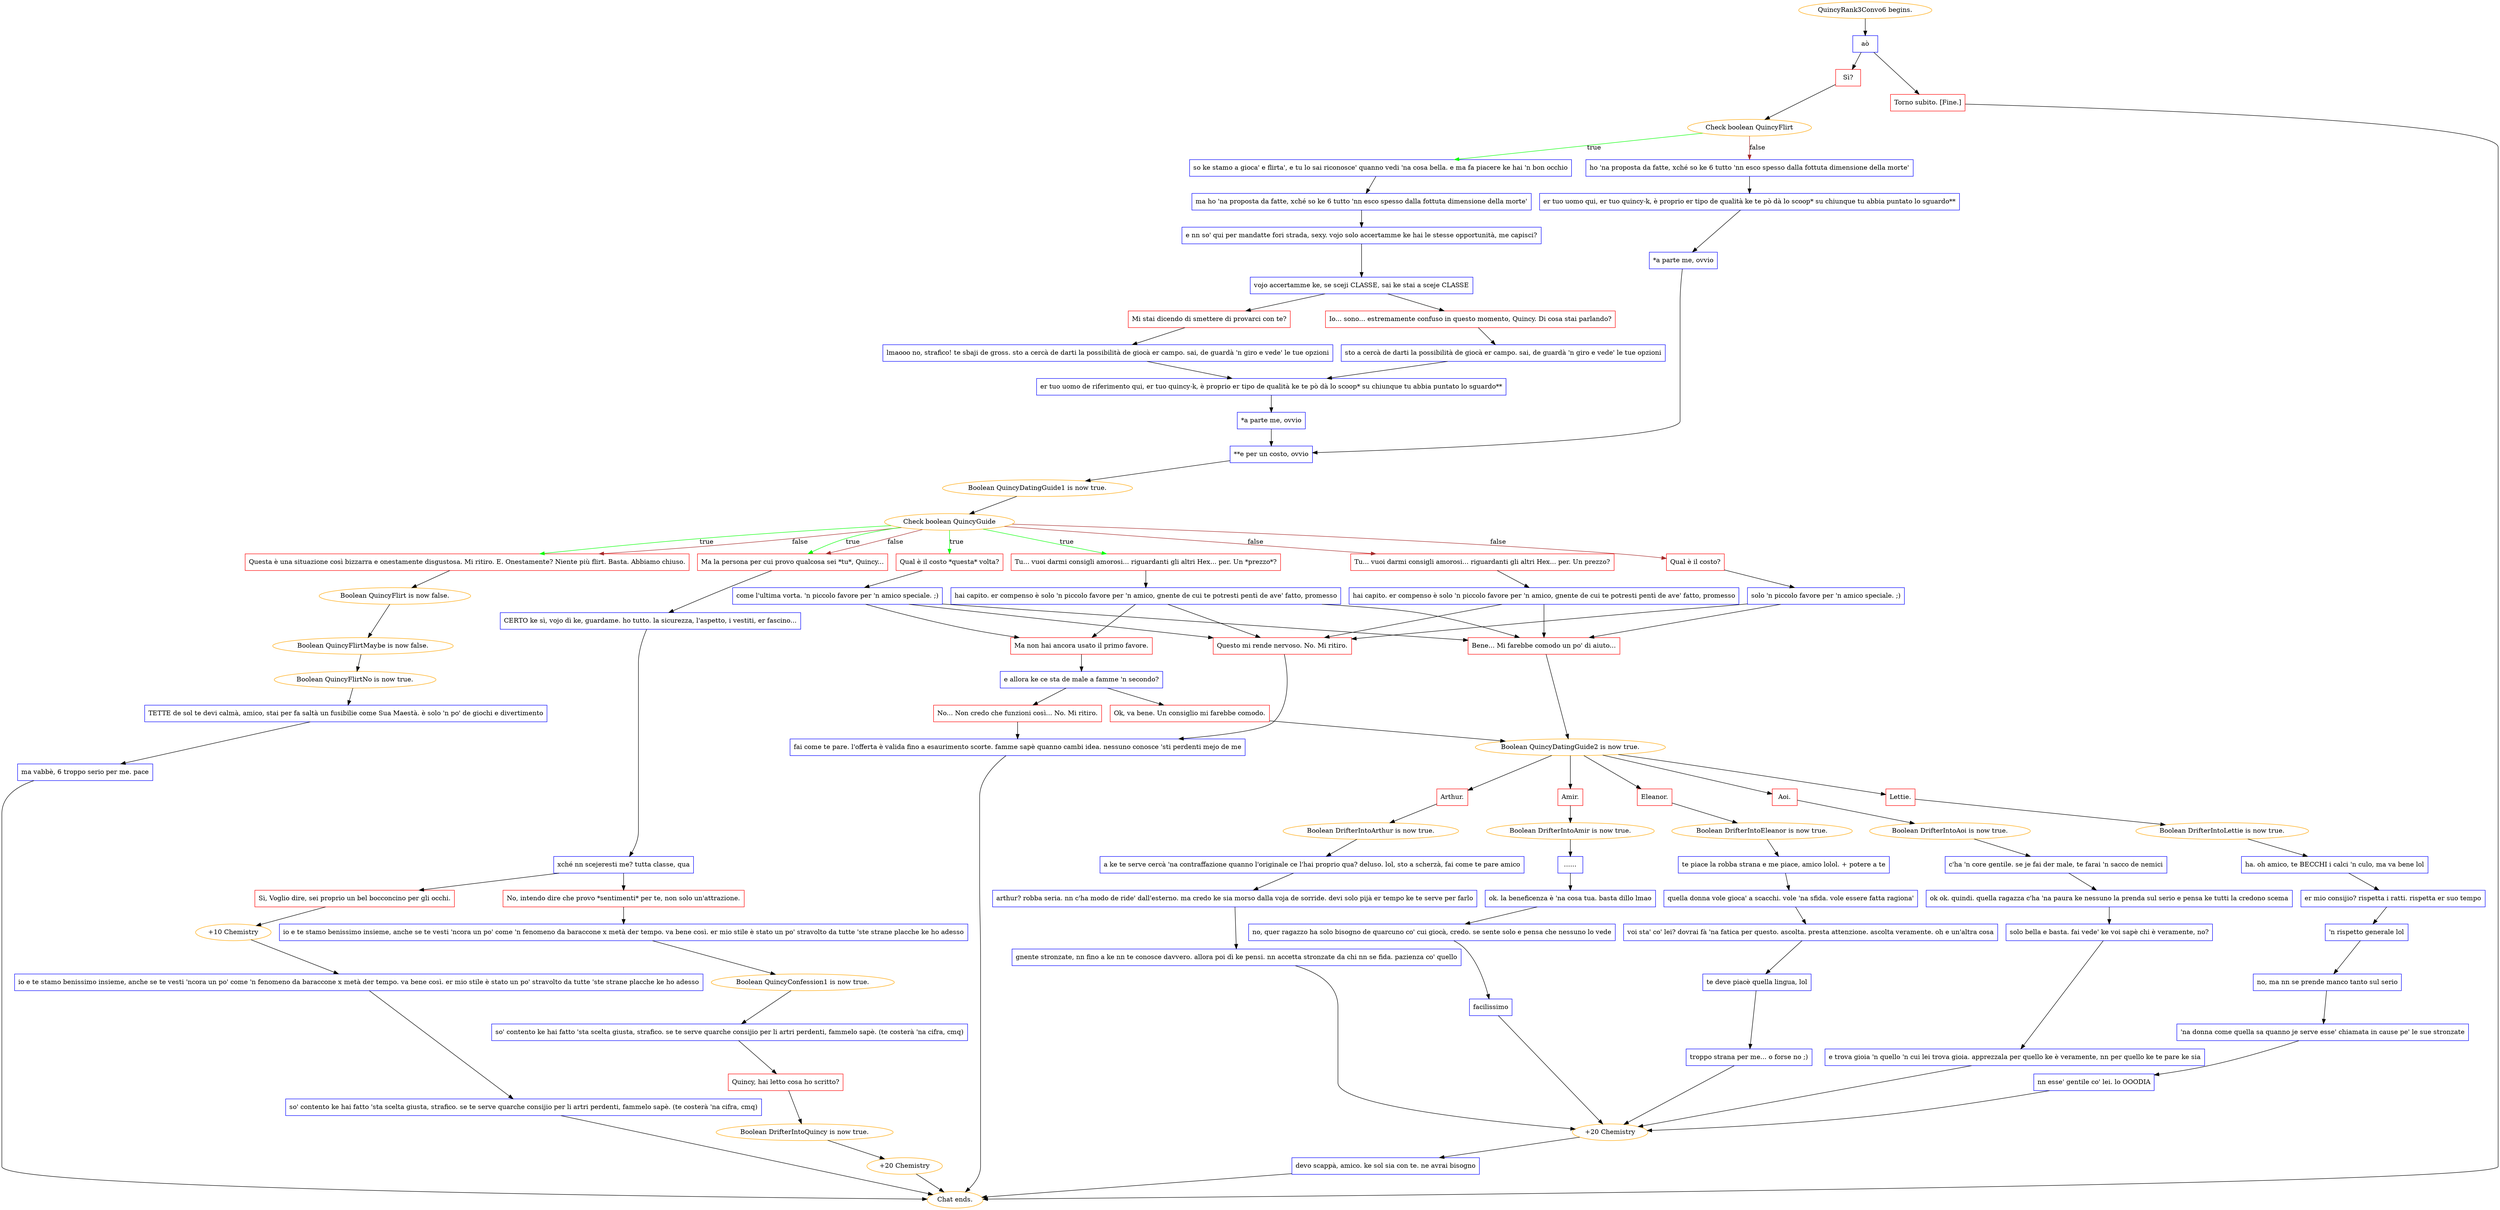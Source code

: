 digraph {
	"QuincyRank3Convo6 begins." [color=orange];
		"QuincyRank3Convo6 begins." -> j2729580295;
	j2729580295 [label="aò",shape=box,color=blue];
		j2729580295 -> j1329654091;
		j2729580295 -> j3764900793;
	j1329654091 [label="Sì?",shape=box,color=red];
		j1329654091 -> j3528190324;
	j3764900793 [label="Torno subito. [Fine.]",shape=box,color=red];
		j3764900793 -> "Chat ends.";
	j3528190324 [label="Check boolean QuincyFlirt",color=orange];
		j3528190324 -> j1949693378 [label=true,color=green];
		j3528190324 -> j798573743 [label=false,color=brown];
	"Chat ends." [color=orange];
	j1949693378 [label="so ke stamo a gioca' e flirta', e tu lo sai riconosce' quanno vedi 'na cosa bella. e ma fa piacere ke hai 'n bon occhio",shape=box,color=blue];
		j1949693378 -> j1035914888;
	j798573743 [label="ho 'na proposta da fatte, xché so ke 6 tutto 'nn esco spesso dalla fottuta dimensione della morte'",shape=box,color=blue];
		j798573743 -> j1736755878;
	j1035914888 [label="ma ho 'na proposta da fatte, xché so ke 6 tutto 'nn esco spesso dalla fottuta dimensione della morte'",shape=box,color=blue];
		j1035914888 -> j1051040835;
	j1736755878 [label="er tuo uomo qui, er tuo quincy-k, è proprio er tipo de qualità ke te pò dà lo scoop* su chiunque tu abbia puntato lo sguardo**",shape=box,color=blue];
		j1736755878 -> j1404209787;
	j1051040835 [label="e nn so' qui per mandatte fori strada, sexy. vojo solo accertamme ke hai le stesse opportunità, me capisci?",shape=box,color=blue];
		j1051040835 -> j3675917380;
	j1404209787 [label="*a parte me, ovvio",shape=box,color=blue];
		j1404209787 -> j3464272446;
	j3675917380 [label="vojo accertamme ke, se sceji CLASSE, sai ke stai a sceje CLASSE",shape=box,color=blue];
		j3675917380 -> j992410407;
		j3675917380 -> j2718370806;
	j3464272446 [label="**e per un costo, ovvio",shape=box,color=blue];
		j3464272446 -> j2448495522;
	j992410407 [label="Io... sono... estremamente confuso in questo momento, Quincy. Di cosa stai parlando?",shape=box,color=red];
		j992410407 -> j2870889561;
	j2718370806 [label="Mi stai dicendo di smettere di provarci con te?",shape=box,color=red];
		j2718370806 -> j488627541;
	j2448495522 [label="Boolean QuincyDatingGuide1 is now true.",color=orange];
		j2448495522 -> j3804588157;
	j2870889561 [label="sto a cercà de darti la possibilità de giocà er campo. sai, de guardà 'n giro e vede' le tue opzioni",shape=box,color=blue];
		j2870889561 -> j1495118176;
	j488627541 [label="lmaooo no, strafico! te sbaji de gross. sto a cercà de darti la possibilità de giocà er campo. sai, de guardà 'n giro e vede' le tue opzioni",shape=box,color=blue];
		j488627541 -> j1495118176;
	j3804588157 [label="Check boolean QuincyGuide",color=orange];
		j3804588157 -> j923881458 [label=true,color=green];
		j3804588157 -> j228650697 [label=true,color=green];
		j3804588157 -> j4178362635 [label=true,color=green];
		j3804588157 -> j418949062 [label=true,color=green];
		j3804588157 -> j1216509666 [label=false,color=brown];
		j3804588157 -> j1623798540 [label=false,color=brown];
		j3804588157 -> j4178362635 [label=false,color=brown];
		j3804588157 -> j418949062 [label=false,color=brown];
	j1495118176 [label="er tuo uomo de riferimento qui, er tuo quincy-k, è proprio er tipo de qualità ke te pò dà lo scoop* su chiunque tu abbia puntato lo sguardo**",shape=box,color=blue];
		j1495118176 -> j1720725290;
	j923881458 [label="Tu... vuoi darmi consigli amorosi... riguardanti gli altri Hex... per. Un *prezzo*?",shape=box,color=red];
		j923881458 -> j2512026494;
	j228650697 [label="Qual è il costo *questa* volta?",shape=box,color=red];
		j228650697 -> j574301504;
	j4178362635 [label="Questa è una situazione così bizzarra e onestamente disgustosa. Mi ritiro. E. Onestamente? Niente più flirt. Basta. Abbiamo chiuso.",shape=box,color=red];
		j4178362635 -> j353672907;
	j418949062 [label="Ma la persona per cui provo qualcosa sei *tu*, Quincy...",shape=box,color=red];
		j418949062 -> j1664482052;
	j1216509666 [label="Qual è il costo?",shape=box,color=red];
		j1216509666 -> j2224274245;
	j1623798540 [label="Tu... vuoi darmi consigli amorosi... riguardanti gli altri Hex... per. Un prezzo?",shape=box,color=red];
		j1623798540 -> j234314012;
	j1720725290 [label="*a parte me, ovvio",shape=box,color=blue];
		j1720725290 -> j3464272446;
	j2512026494 [label="hai capito. er compenso è solo 'n piccolo favore per 'n amico, gnente de cui te potresti pentì de ave' fatto, promesso",shape=box,color=blue];
		j2512026494 -> j3437187852;
		j2512026494 -> j971985282;
		j2512026494 -> j4154364444;
	j574301504 [label="come l'ultima vorta. 'n piccolo favore per 'n amico speciale. ;)",shape=box,color=blue];
		j574301504 -> j3437187852;
		j574301504 -> j971985282;
		j574301504 -> j4154364444;
	j353672907 [label="Boolean QuincyFlirt is now false.",color=orange];
		j353672907 -> j2285047938;
	j1664482052 [label="CERTO ke sì, vojo dì ke, guardame. ho tutto. la sicurezza, l'aspetto, i vestiti, er fascino...",shape=box,color=blue];
		j1664482052 -> j2439375045;
	j2224274245 [label="solo 'n piccolo favore per 'n amico speciale. ;)",shape=box,color=blue];
		j2224274245 -> j971985282;
		j2224274245 -> j4154364444;
	j234314012 [label="hai capito. er compenso è solo 'n piccolo favore per 'n amico, gnente de cui te potresti pentì de ave' fatto, promesso",shape=box,color=blue];
		j234314012 -> j971985282;
		j234314012 -> j4154364444;
	j3437187852 [label="Ma non hai ancora usato il primo favore.",shape=box,color=red];
		j3437187852 -> j2052998083;
	j971985282 [label="Questo mi rende nervoso. No. Mi ritiro.",shape=box,color=red];
		j971985282 -> j1556438576;
	j4154364444 [label="Bene... Mi farebbe comodo un po' di aiuto...",shape=box,color=red];
		j4154364444 -> j3855823268;
	j2285047938 [label="Boolean QuincyFlirtMaybe is now false.",color=orange];
		j2285047938 -> j1795348832;
	j2439375045 [label="xché nn scejeresti me? tutta classe, qua",shape=box,color=blue];
		j2439375045 -> j439265451;
		j2439375045 -> j223676668;
	j2052998083 [label="e allora ke ce sta de male a famme 'n secondo?",shape=box,color=blue];
		j2052998083 -> j3327880383;
		j2052998083 -> j409594540;
	j1556438576 [label="fai come te pare. l'offerta è valida fino a esaurimento scorte. famme sapè quanno cambi idea. nessuno conosce 'sti perdenti mejo de me",shape=box,color=blue];
		j1556438576 -> "Chat ends.";
	j3855823268 [label="Boolean QuincyDatingGuide2 is now true.",color=orange];
		j3855823268 -> j124241092;
		j3855823268 -> j3358345496;
		j3855823268 -> j3911321384;
		j3855823268 -> j80464495;
		j3855823268 -> j2742297713;
	j1795348832 [label="Boolean QuincyFlirtNo is now true.",color=orange];
		j1795348832 -> j527333560;
	j439265451 [label="No, intendo dire che provo *sentimenti* per te, non solo un'attrazione.",shape=box,color=red];
		j439265451 -> j2293640820;
	j223676668 [label="Sì, Voglio dire, sei proprio un bel bocconcino per gli occhi.",shape=box,color=red];
		j223676668 -> j300859284;
	j3327880383 [label="No... Non credo che funzioni così... No. Mi ritiro.",shape=box,color=red];
		j3327880383 -> j1556438576;
	j409594540 [label="Ok, va bene. Un consiglio mi farebbe comodo.",shape=box,color=red];
		j409594540 -> j3855823268;
	j124241092 [label="Lettie.",shape=box,color=red];
		j124241092 -> j2219021284;
	j3358345496 [label="Arthur.",shape=box,color=red];
		j3358345496 -> j2325093050;
	j3911321384 [label="Amir.",shape=box,color=red];
		j3911321384 -> j3988397302;
	j80464495 [label="Eleanor.",shape=box,color=red];
		j80464495 -> j267677270;
	j2742297713 [label="Aoi.",shape=box,color=red];
		j2742297713 -> j3819824145;
	j527333560 [label="TETTE de sol te devi calmà, amico, stai per fa saltà un fusibilie come Sua Maestà. è solo 'n po' de giochi e divertimento",shape=box,color=blue];
		j527333560 -> j1631864485;
	j2293640820 [label="io e te stamo benissimo insieme, anche se te vesti 'ncora un po' come 'n fenomeno da baraccone x metà der tempo. va bene così. er mio stile è stato un po' stravolto da tutte 'ste strane placche ke ho adesso",shape=box,color=blue];
		j2293640820 -> j1142878670;
	j300859284 [label="+10 Chemistry",color=orange];
		j300859284 -> j1343426221;
	j2219021284 [label="Boolean DrifterIntoLettie is now true.",color=orange];
		j2219021284 -> j34862557;
	j2325093050 [label="Boolean DrifterIntoArthur is now true.",color=orange];
		j2325093050 -> j1250832141;
	j3988397302 [label="Boolean DrifterIntoAmir is now true.",color=orange];
		j3988397302 -> j2039772800;
	j267677270 [label="Boolean DrifterIntoEleanor is now true.",color=orange];
		j267677270 -> j3342622323;
	j3819824145 [label="Boolean DrifterIntoAoi is now true.",color=orange];
		j3819824145 -> j2445284990;
	j1631864485 [label="ma vabbè, 6 troppo serio per me. pace",shape=box,color=blue];
		j1631864485 -> "Chat ends.";
	j1142878670 [label="Boolean QuincyConfession1 is now true.",color=orange];
		j1142878670 -> j1195974123;
	j1343426221 [label="io e te stamo benissimo insieme, anche se te vesti 'ncora un po' come 'n fenomeno da baraccone x metà der tempo. va bene così. er mio stile è stato un po' stravolto da tutte 'ste strane placche ke ho adesso",shape=box,color=blue];
		j1343426221 -> j512860118;
	j34862557 [label="ha. oh amico, te BECCHI i calci 'n culo, ma va bene lol",shape=box,color=blue];
		j34862557 -> j4114746869;
	j1250832141 [label="a ke te serve cercà 'na contraffazione quanno l'originale ce l'hai proprio qua? deluso. lol, sto a scherzà, fai come te pare amico",shape=box,color=blue];
		j1250832141 -> j1615003177;
	j2039772800 [label="......",shape=box,color=blue];
		j2039772800 -> j876276331;
	j3342622323 [label="te piace la robba strana e me piace, amico lolol. + potere a te",shape=box,color=blue];
		j3342622323 -> j2401519284;
	j2445284990 [label="c'ha 'n core gentile. se je fai der male, te farai 'n sacco de nemici",shape=box,color=blue];
		j2445284990 -> j3200300858;
	j1195974123 [label="so' contento ke hai fatto 'sta scelta giusta, strafico. se te serve quarche consijio per li artri perdenti, fammelo sapè. (te costerà 'na cifra, cmq)",shape=box,color=blue];
		j1195974123 -> j152560021;
	j512860118 [label="so' contento ke hai fatto 'sta scelta giusta, strafico. se te serve quarche consijio per li artri perdenti, fammelo sapè. (te costerà 'na cifra, cmq)",shape=box,color=blue];
		j512860118 -> "Chat ends.";
	j4114746869 [label="er mio consijio? rispetta i ratti. rispetta er suo tempo",shape=box,color=blue];
		j4114746869 -> j330076924;
	j1615003177 [label="arthur? robba seria. nn c'ha modo de ride' dall'esterno. ma credo ke sia morso dalla voja de sorride. devi solo pijà er tempo ke te serve per farlo",shape=box,color=blue];
		j1615003177 -> j1047850556;
	j876276331 [label="ok. la beneficenza è 'na cosa tua. basta dillo lmao",shape=box,color=blue];
		j876276331 -> j2930899441;
	j2401519284 [label="quella donna vole gioca' a scacchi. vole 'na sfida. vole essere fatta ragiona'",shape=box,color=blue];
		j2401519284 -> j1831970935;
	j3200300858 [label="ok ok. quindi. quella ragazza c'ha 'na paura ke nessuno la prenda sul serio e pensa ke tutti la credono scema",shape=box,color=blue];
		j3200300858 -> j2827444156;
	j152560021 [label="Quincy, hai letto cosa ho scritto?",shape=box,color=red];
		j152560021 -> j3495181317;
	j330076924 [label="'n rispetto generale lol",shape=box,color=blue];
		j330076924 -> j2385925057;
	j1047850556 [label="gnente stronzate, nn fino a ke nn te conosce davvero. allora poi dì ke pensi. nn accetta stronzate da chi nn se fida. pazienza co' quello",shape=box,color=blue];
		j1047850556 -> j244786316;
	j2930899441 [label="no, quer ragazzo ha solo bisogno de quarcuno co' cui giocà, credo. se sente solo e pensa che nessuno lo vede",shape=box,color=blue];
		j2930899441 -> j4134131409;
	j1831970935 [label="voi sta' co' lei? dovrai fà 'na fatica per questo. ascolta. presta attenzione. ascolta veramente. oh e un'altra cosa",shape=box,color=blue];
		j1831970935 -> j2641670869;
	j2827444156 [label="solo bella e basta. fai vede' ke voi sapè chi è veramente, no?",shape=box,color=blue];
		j2827444156 -> j1638822205;
	j3495181317 [label="Boolean DrifterIntoQuincy is now true.",color=orange];
		j3495181317 -> j2895199346;
	j2385925057 [label="no, ma nn se prende manco tanto sul serio",shape=box,color=blue];
		j2385925057 -> j1665294962;
	j244786316 [label="+20 Chemistry",color=orange];
		j244786316 -> j1191770121;
	j4134131409 [label="facilissimo",shape=box,color=blue];
		j4134131409 -> j244786316;
	j2641670869 [label="te deve piacè quella lingua, lol",shape=box,color=blue];
		j2641670869 -> j1257407069;
	j1638822205 [label="e trova gioia 'n quello 'n cui lei trova gioia. apprezzala per quello ke è veramente, nn per quello ke te pare ke sia",shape=box,color=blue];
		j1638822205 -> j244786316;
	j2895199346 [label="+20 Chemistry",color=orange];
		j2895199346 -> "Chat ends.";
	j1665294962 [label="'na donna come quella sa quanno je serve esse' chiamata in cause pe' le sue stronzate",shape=box,color=blue];
		j1665294962 -> j2865055154;
	j1191770121 [label="devo scappà, amico. ke sol sia con te. ne avrai bisogno",shape=box,color=blue];
		j1191770121 -> "Chat ends.";
	j1257407069 [label="troppo strana per me... o forse no ;)",shape=box,color=blue];
		j1257407069 -> j244786316;
	j2865055154 [label="nn esse' gentile co' lei. lo OOODIA",shape=box,color=blue];
		j2865055154 -> j244786316;
}